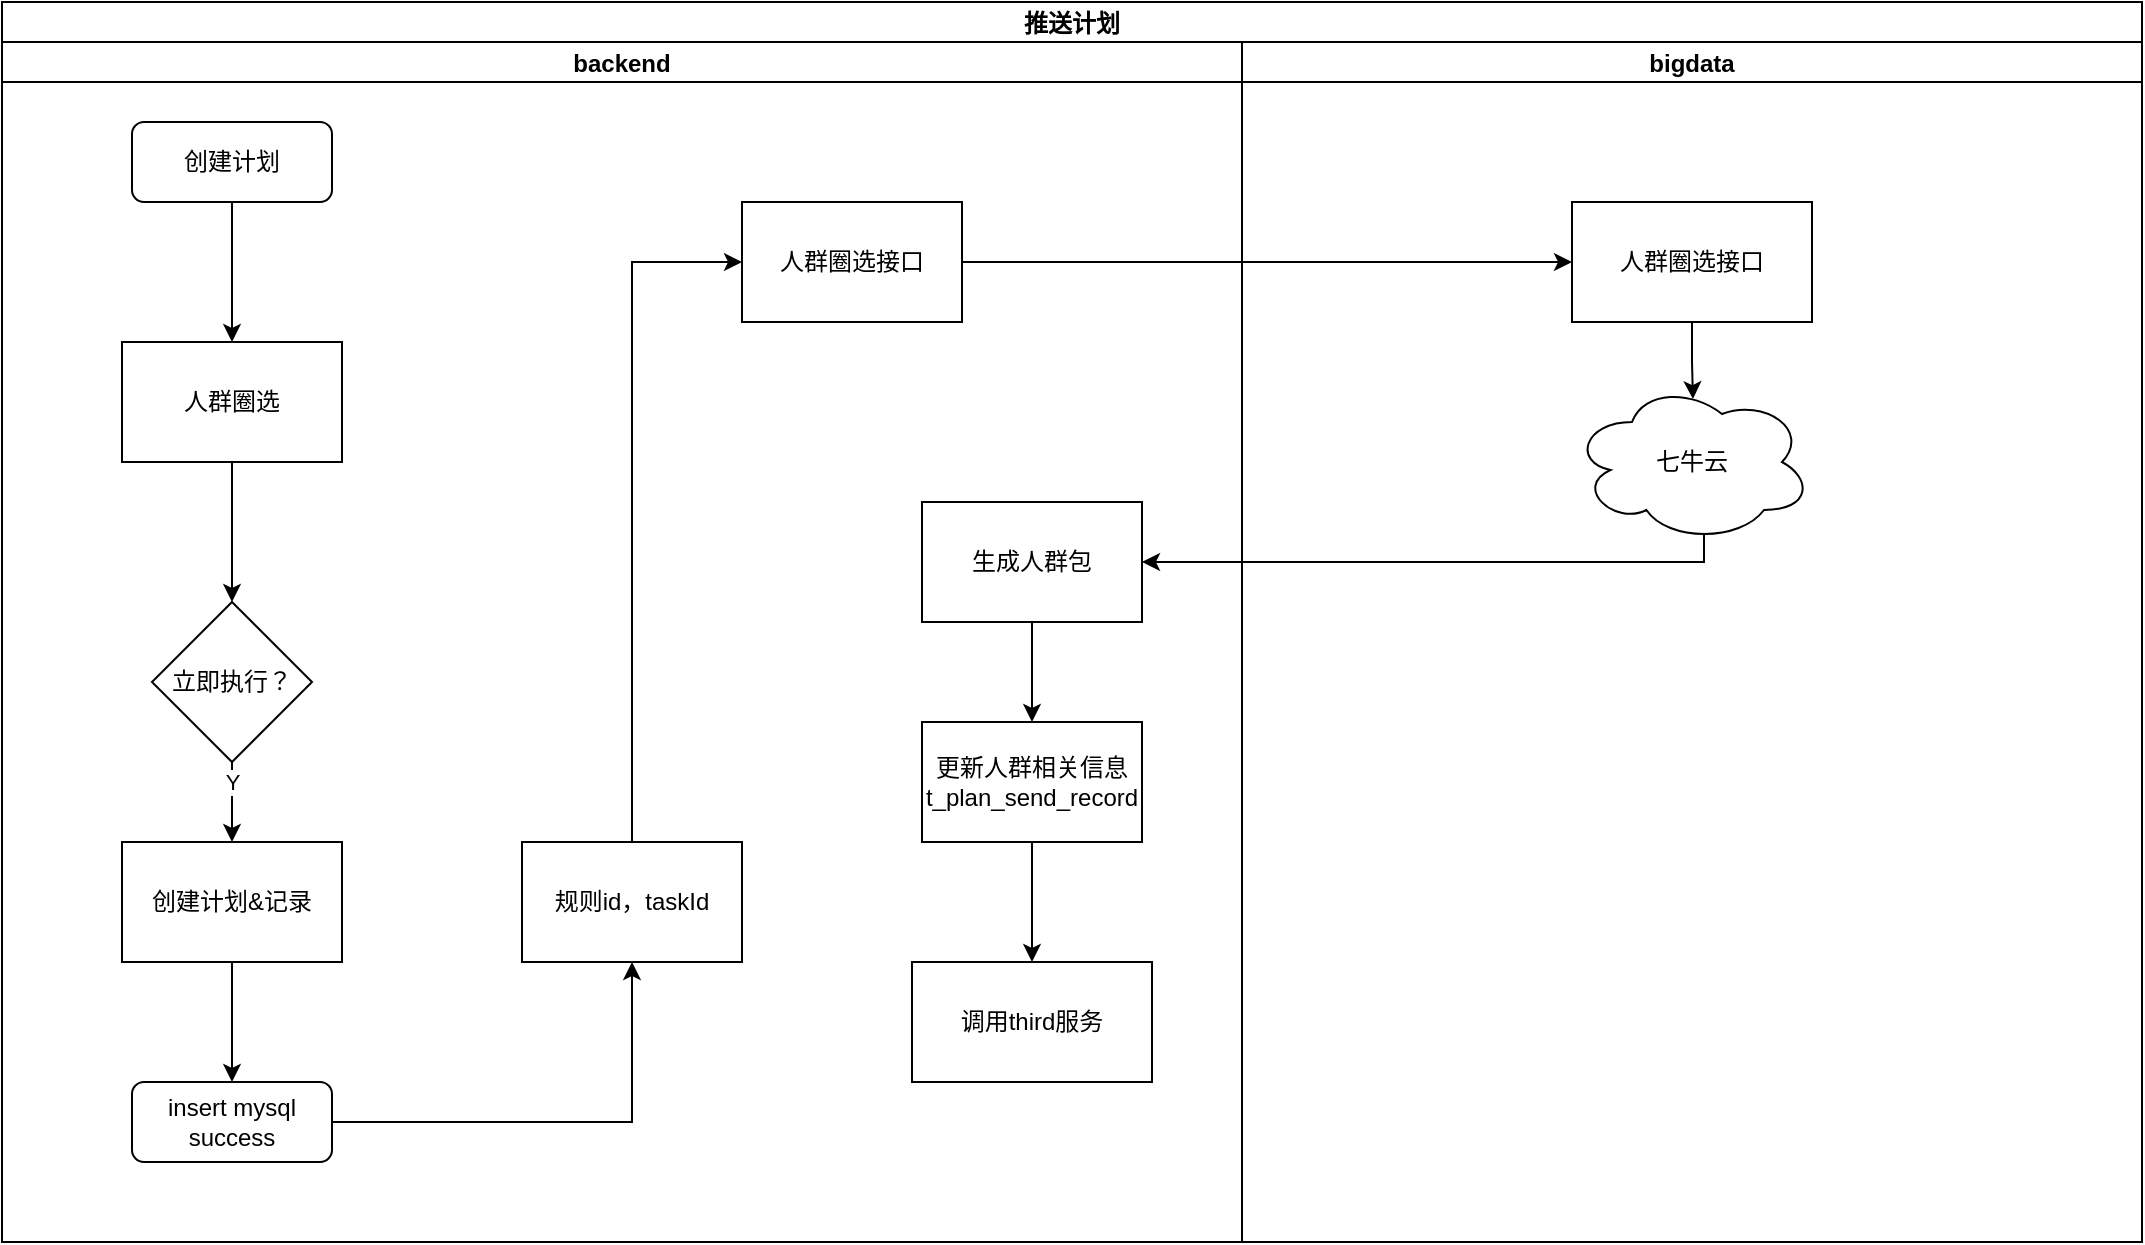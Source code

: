 <mxfile version="20.2.7" type="github">
  <diagram id="Nt-qGN5W3i-qoPwv_6xT" name="第 1 页">
    <mxGraphModel dx="1635" dy="804" grid="1" gridSize="10" guides="1" tooltips="1" connect="1" arrows="1" fold="1" page="1" pageScale="1" pageWidth="827" pageHeight="1169" math="0" shadow="0">
      <root>
        <mxCell id="0" />
        <mxCell id="1" parent="0" />
        <mxCell id="hO9k1SS9SRoio_GHONLS-42" value="推送计划" style="swimlane;childLayout=stackLayout;resizeParent=1;resizeParentMax=0;startSize=20;" vertex="1" parent="1">
          <mxGeometry x="180" y="140" width="1070" height="620" as="geometry" />
        </mxCell>
        <mxCell id="hO9k1SS9SRoio_GHONLS-43" value="backend" style="swimlane;startSize=20;" vertex="1" parent="hO9k1SS9SRoio_GHONLS-42">
          <mxGeometry y="20" width="620" height="600" as="geometry" />
        </mxCell>
        <mxCell id="hO9k1SS9SRoio_GHONLS-52" style="edgeStyle=orthogonalEdgeStyle;rounded=0;orthogonalLoop=1;jettySize=auto;html=1;" edge="1" parent="hO9k1SS9SRoio_GHONLS-43" source="hO9k1SS9SRoio_GHONLS-47" target="hO9k1SS9SRoio_GHONLS-51">
          <mxGeometry relative="1" as="geometry" />
        </mxCell>
        <mxCell id="hO9k1SS9SRoio_GHONLS-47" value="创建计划" style="rounded=1;whiteSpace=wrap;html=1;" vertex="1" parent="hO9k1SS9SRoio_GHONLS-43">
          <mxGeometry x="65" y="40" width="100" height="40" as="geometry" />
        </mxCell>
        <mxCell id="hO9k1SS9SRoio_GHONLS-51" value="人群圈选" style="rounded=0;whiteSpace=wrap;html=1;" vertex="1" parent="hO9k1SS9SRoio_GHONLS-43">
          <mxGeometry x="60" y="150" width="110" height="60" as="geometry" />
        </mxCell>
        <mxCell id="hO9k1SS9SRoio_GHONLS-63" value="Y" style="edgeStyle=orthogonalEdgeStyle;rounded=0;orthogonalLoop=1;jettySize=auto;html=1;" edge="1" parent="hO9k1SS9SRoio_GHONLS-43">
          <mxGeometry relative="1" as="geometry">
            <mxPoint x="115" y="340" as="sourcePoint" />
            <mxPoint x="115" y="400" as="targetPoint" />
          </mxGeometry>
        </mxCell>
        <mxCell id="hO9k1SS9SRoio_GHONLS-57" value="人群圈选接口" style="rounded=0;whiteSpace=wrap;html=1;" vertex="1" parent="hO9k1SS9SRoio_GHONLS-43">
          <mxGeometry x="370" y="80" width="110" height="60" as="geometry" />
        </mxCell>
        <mxCell id="hO9k1SS9SRoio_GHONLS-60" value="生成人群包" style="rounded=0;whiteSpace=wrap;html=1;" vertex="1" parent="hO9k1SS9SRoio_GHONLS-43">
          <mxGeometry x="460" y="230" width="110" height="60" as="geometry" />
        </mxCell>
        <mxCell id="hO9k1SS9SRoio_GHONLS-65" value="立即执行？" style="rhombus;whiteSpace=wrap;html=1;" vertex="1" parent="hO9k1SS9SRoio_GHONLS-43">
          <mxGeometry x="75" y="280" width="80" height="80" as="geometry" />
        </mxCell>
        <mxCell id="hO9k1SS9SRoio_GHONLS-67" value="创建计划&amp;amp;记录" style="rounded=0;whiteSpace=wrap;html=1;" vertex="1" parent="hO9k1SS9SRoio_GHONLS-43">
          <mxGeometry x="60" y="400" width="110" height="60" as="geometry" />
        </mxCell>
        <mxCell id="hO9k1SS9SRoio_GHONLS-88" value="insert mysql success" style="rounded=1;whiteSpace=wrap;html=1;" vertex="1" parent="hO9k1SS9SRoio_GHONLS-43">
          <mxGeometry x="65" y="520" width="100" height="40" as="geometry" />
        </mxCell>
        <mxCell id="hO9k1SS9SRoio_GHONLS-91" style="edgeStyle=orthogonalEdgeStyle;rounded=0;orthogonalLoop=1;jettySize=auto;html=1;entryX=0;entryY=0.5;entryDx=0;entryDy=0;exitX=0.5;exitY=0;exitDx=0;exitDy=0;" edge="1" parent="hO9k1SS9SRoio_GHONLS-43" source="hO9k1SS9SRoio_GHONLS-90" target="hO9k1SS9SRoio_GHONLS-57">
          <mxGeometry relative="1" as="geometry" />
        </mxCell>
        <mxCell id="hO9k1SS9SRoio_GHONLS-90" value="规则id，taskId" style="rounded=0;whiteSpace=wrap;html=1;" vertex="1" parent="hO9k1SS9SRoio_GHONLS-43">
          <mxGeometry x="260" y="400" width="110" height="60" as="geometry" />
        </mxCell>
        <mxCell id="hO9k1SS9SRoio_GHONLS-89" style="edgeStyle=orthogonalEdgeStyle;rounded=0;orthogonalLoop=1;jettySize=auto;html=1;entryX=0.5;entryY=1;entryDx=0;entryDy=0;" edge="1" parent="hO9k1SS9SRoio_GHONLS-43" source="hO9k1SS9SRoio_GHONLS-88" target="hO9k1SS9SRoio_GHONLS-90">
          <mxGeometry relative="1" as="geometry">
            <mxPoint x="230" y="540" as="targetPoint" />
          </mxGeometry>
        </mxCell>
        <mxCell id="hO9k1SS9SRoio_GHONLS-94" value="更新人群相关信息&lt;br&gt;&lt;span style=&quot;font-size: 12px;&quot;&gt;t_plan_send_record&lt;/span&gt;" style="rounded=0;whiteSpace=wrap;html=1;" vertex="1" parent="hO9k1SS9SRoio_GHONLS-43">
          <mxGeometry x="460" y="340" width="110" height="60" as="geometry" />
        </mxCell>
        <mxCell id="hO9k1SS9SRoio_GHONLS-96" value="调用third服务" style="rounded=0;whiteSpace=wrap;html=1;" vertex="1" parent="hO9k1SS9SRoio_GHONLS-43">
          <mxGeometry x="455" y="460" width="120" height="60" as="geometry" />
        </mxCell>
        <mxCell id="hO9k1SS9SRoio_GHONLS-58" style="edgeStyle=orthogonalEdgeStyle;rounded=0;orthogonalLoop=1;jettySize=auto;html=1;entryX=0;entryY=0.5;entryDx=0;entryDy=0;" edge="1" parent="hO9k1SS9SRoio_GHONLS-42" source="hO9k1SS9SRoio_GHONLS-57" target="hO9k1SS9SRoio_GHONLS-48">
          <mxGeometry relative="1" as="geometry" />
        </mxCell>
        <mxCell id="hO9k1SS9SRoio_GHONLS-59" style="edgeStyle=orthogonalEdgeStyle;rounded=0;orthogonalLoop=1;jettySize=auto;html=1;entryX=1;entryY=0.5;entryDx=0;entryDy=0;exitX=0.55;exitY=0.95;exitDx=0;exitDy=0;exitPerimeter=0;" edge="1" parent="hO9k1SS9SRoio_GHONLS-42" source="hO9k1SS9SRoio_GHONLS-50" target="hO9k1SS9SRoio_GHONLS-60">
          <mxGeometry relative="1" as="geometry">
            <mxPoint x="700" y="490" as="targetPoint" />
            <Array as="points">
              <mxPoint x="851" y="280" />
            </Array>
          </mxGeometry>
        </mxCell>
        <mxCell id="hO9k1SS9SRoio_GHONLS-44" value="bigdata" style="swimlane;startSize=20;" vertex="1" parent="hO9k1SS9SRoio_GHONLS-42">
          <mxGeometry x="620" y="20" width="450" height="600" as="geometry" />
        </mxCell>
        <mxCell id="hO9k1SS9SRoio_GHONLS-48" value="人群圈选接口" style="rounded=0;whiteSpace=wrap;html=1;" vertex="1" parent="hO9k1SS9SRoio_GHONLS-44">
          <mxGeometry x="165" y="80" width="120" height="60" as="geometry" />
        </mxCell>
        <mxCell id="hO9k1SS9SRoio_GHONLS-50" value="七牛云" style="ellipse;shape=cloud;whiteSpace=wrap;html=1;" vertex="1" parent="hO9k1SS9SRoio_GHONLS-44">
          <mxGeometry x="165" y="170" width="120" height="80" as="geometry" />
        </mxCell>
        <mxCell id="hO9k1SS9SRoio_GHONLS-49" style="edgeStyle=orthogonalEdgeStyle;rounded=0;orthogonalLoop=1;jettySize=auto;html=1;entryX=0.504;entryY=0.107;entryDx=0;entryDy=0;entryPerimeter=0;" edge="1" parent="hO9k1SS9SRoio_GHONLS-44" source="hO9k1SS9SRoio_GHONLS-48" target="hO9k1SS9SRoio_GHONLS-50">
          <mxGeometry relative="1" as="geometry">
            <mxPoint x="65" y="220" as="targetPoint" />
          </mxGeometry>
        </mxCell>
        <mxCell id="hO9k1SS9SRoio_GHONLS-53" style="edgeStyle=orthogonalEdgeStyle;rounded=0;orthogonalLoop=1;jettySize=auto;html=1;" edge="1" parent="1" source="hO9k1SS9SRoio_GHONLS-51">
          <mxGeometry relative="1" as="geometry">
            <mxPoint x="295" y="440" as="targetPoint" />
          </mxGeometry>
        </mxCell>
        <mxCell id="hO9k1SS9SRoio_GHONLS-87" style="edgeStyle=orthogonalEdgeStyle;rounded=0;orthogonalLoop=1;jettySize=auto;html=1;" edge="1" parent="1" source="hO9k1SS9SRoio_GHONLS-67">
          <mxGeometry relative="1" as="geometry">
            <mxPoint x="295" y="680" as="targetPoint" />
          </mxGeometry>
        </mxCell>
        <mxCell id="hO9k1SS9SRoio_GHONLS-93" style="edgeStyle=orthogonalEdgeStyle;rounded=0;orthogonalLoop=1;jettySize=auto;html=1;" edge="1" parent="1" source="hO9k1SS9SRoio_GHONLS-60">
          <mxGeometry relative="1" as="geometry">
            <mxPoint x="695" y="500" as="targetPoint" />
          </mxGeometry>
        </mxCell>
        <mxCell id="hO9k1SS9SRoio_GHONLS-95" style="edgeStyle=orthogonalEdgeStyle;rounded=0;orthogonalLoop=1;jettySize=auto;html=1;" edge="1" parent="1" source="hO9k1SS9SRoio_GHONLS-94">
          <mxGeometry relative="1" as="geometry">
            <mxPoint x="695" y="620" as="targetPoint" />
          </mxGeometry>
        </mxCell>
      </root>
    </mxGraphModel>
  </diagram>
</mxfile>
